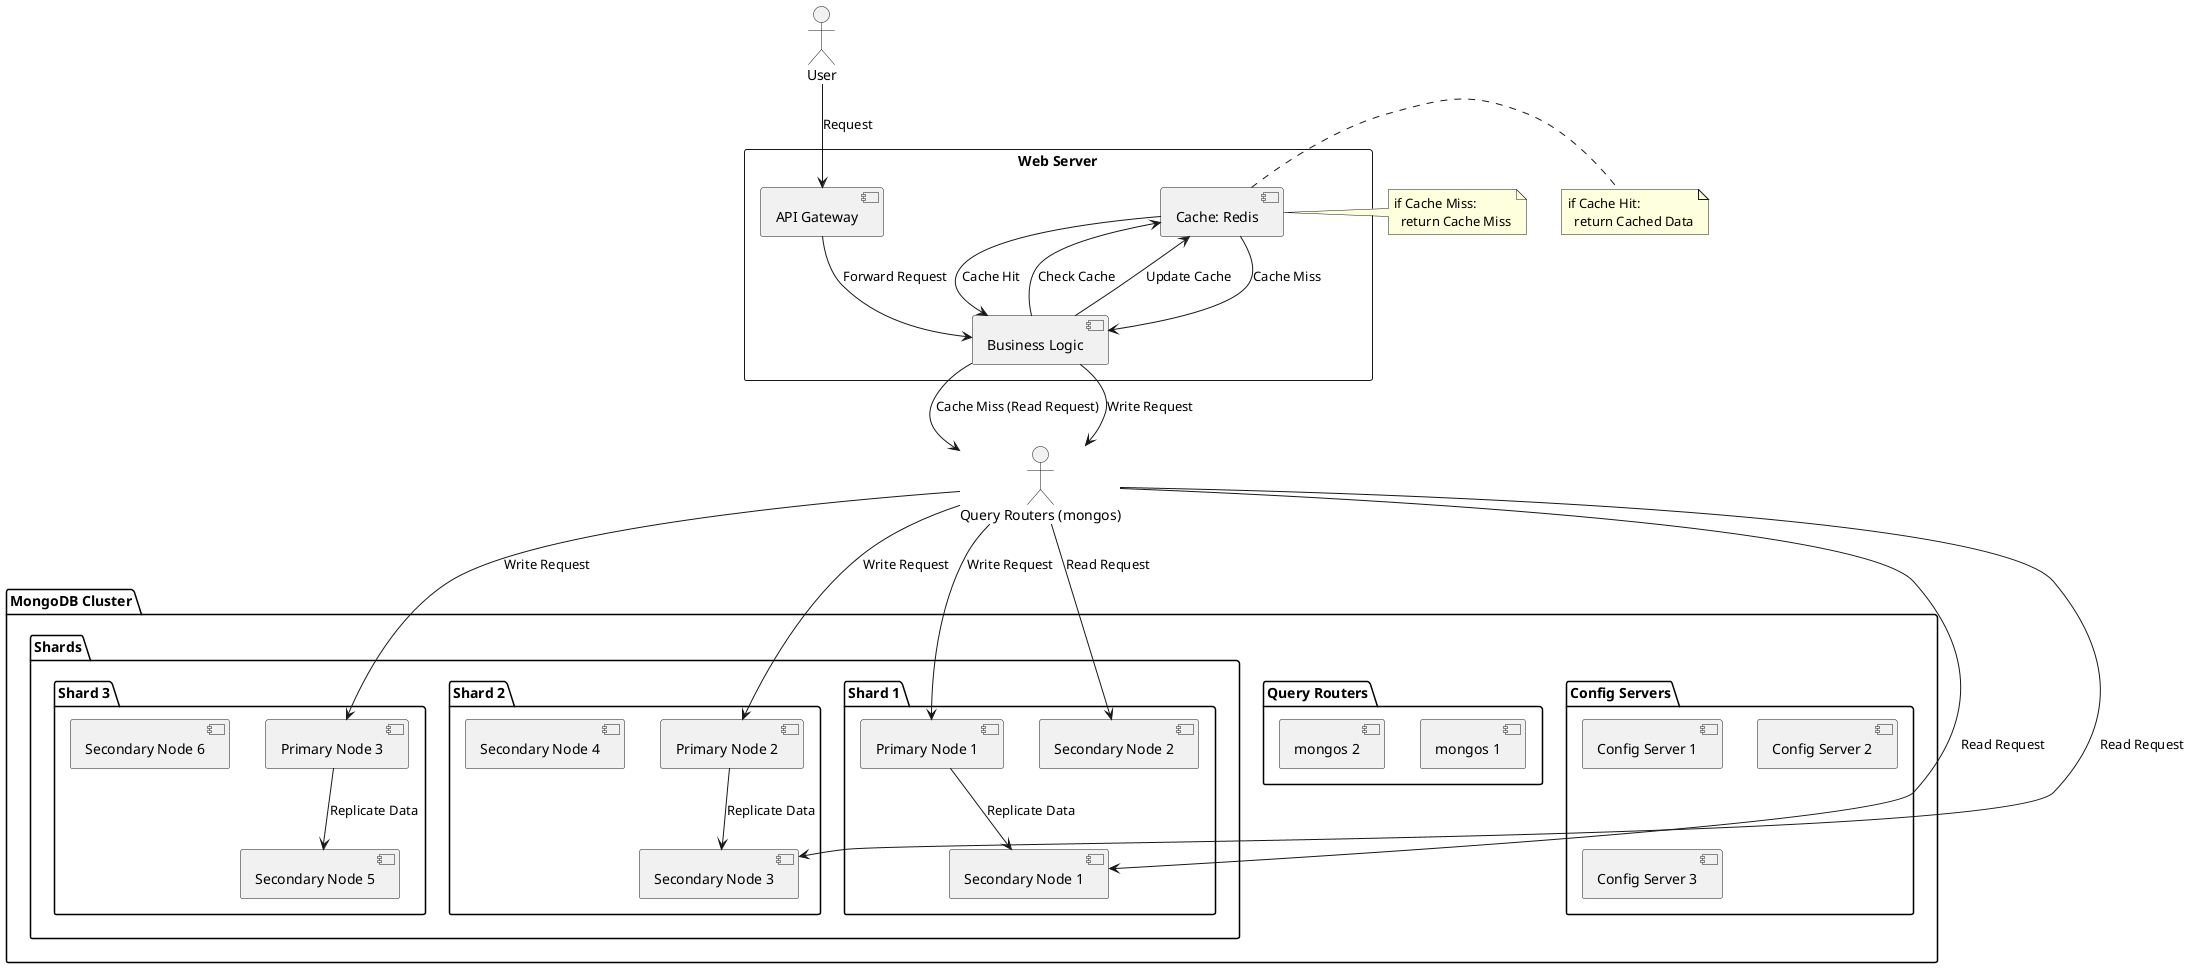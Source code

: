 @startuml

package "MongoDB Cluster" {

  package "Config Servers" {
    [Config Server 1]
    [Config Server 2]
    [Config Server 3]
  }
  
  package "Query Routers" {
    [mongos 1]
    [mongos 2]
  }
  
  package "Shards" {
    package "Shard 1" {
      [Primary Node 1]
      [Secondary Node 1]
      [Secondary Node 2]
    }
    package "Shard 2" {
      [Primary Node 2]
      [Secondary Node 3]
      [Secondary Node 4]
    }
    package "Shard 3" {
      [Primary Node 3]
      [Secondary Node 5]
      [Secondary Node 6]
    }
  }
}

actor User

rectangle "Web Server" {
  [API Gateway]
  [Business Logic]
  [Cache: Redis]
}

User --> "API Gateway": Request
"API Gateway" --> "Business Logic": Forward Request
"Business Logic" --> "Cache: Redis": Check Cache
note right of "Cache: Redis"
  if Cache Miss:
    return Cache Miss
end note
"Cache: Redis" --> "Business Logic": Cache Miss
"Business Logic" --> "Query Routers (mongos)": Cache Miss (Read Request)
"Business Logic" --> "Query Routers (mongos)": Write Request
"Query Routers (mongos)" --> "Secondary Node 1": Read Request
"Query Routers (mongos)" --> "Secondary Node 2": Read Request
"Query Routers (mongos)" --> "Secondary Node 3": Read Request
"Query Routers (mongos)" --> "Primary Node 1": Write Request
"Query Routers (mongos)" --> "Primary Node 2": Write Request
"Query Routers (mongos)" --> "Primary Node 3": Write Request
"Primary Node 1" --> "Secondary Node 1": Replicate Data
"Primary Node 2" --> "Secondary Node 3": Replicate Data
"Primary Node 3" --> "Secondary Node 5": Replicate Data
"Business Logic" --> "Cache: Redis": Update Cache
note right of "Cache: Redis"
  if Cache Hit:
    return Cached Data
end note
"Cache: Redis" --> "Business Logic": Cache Hit

@enduml
